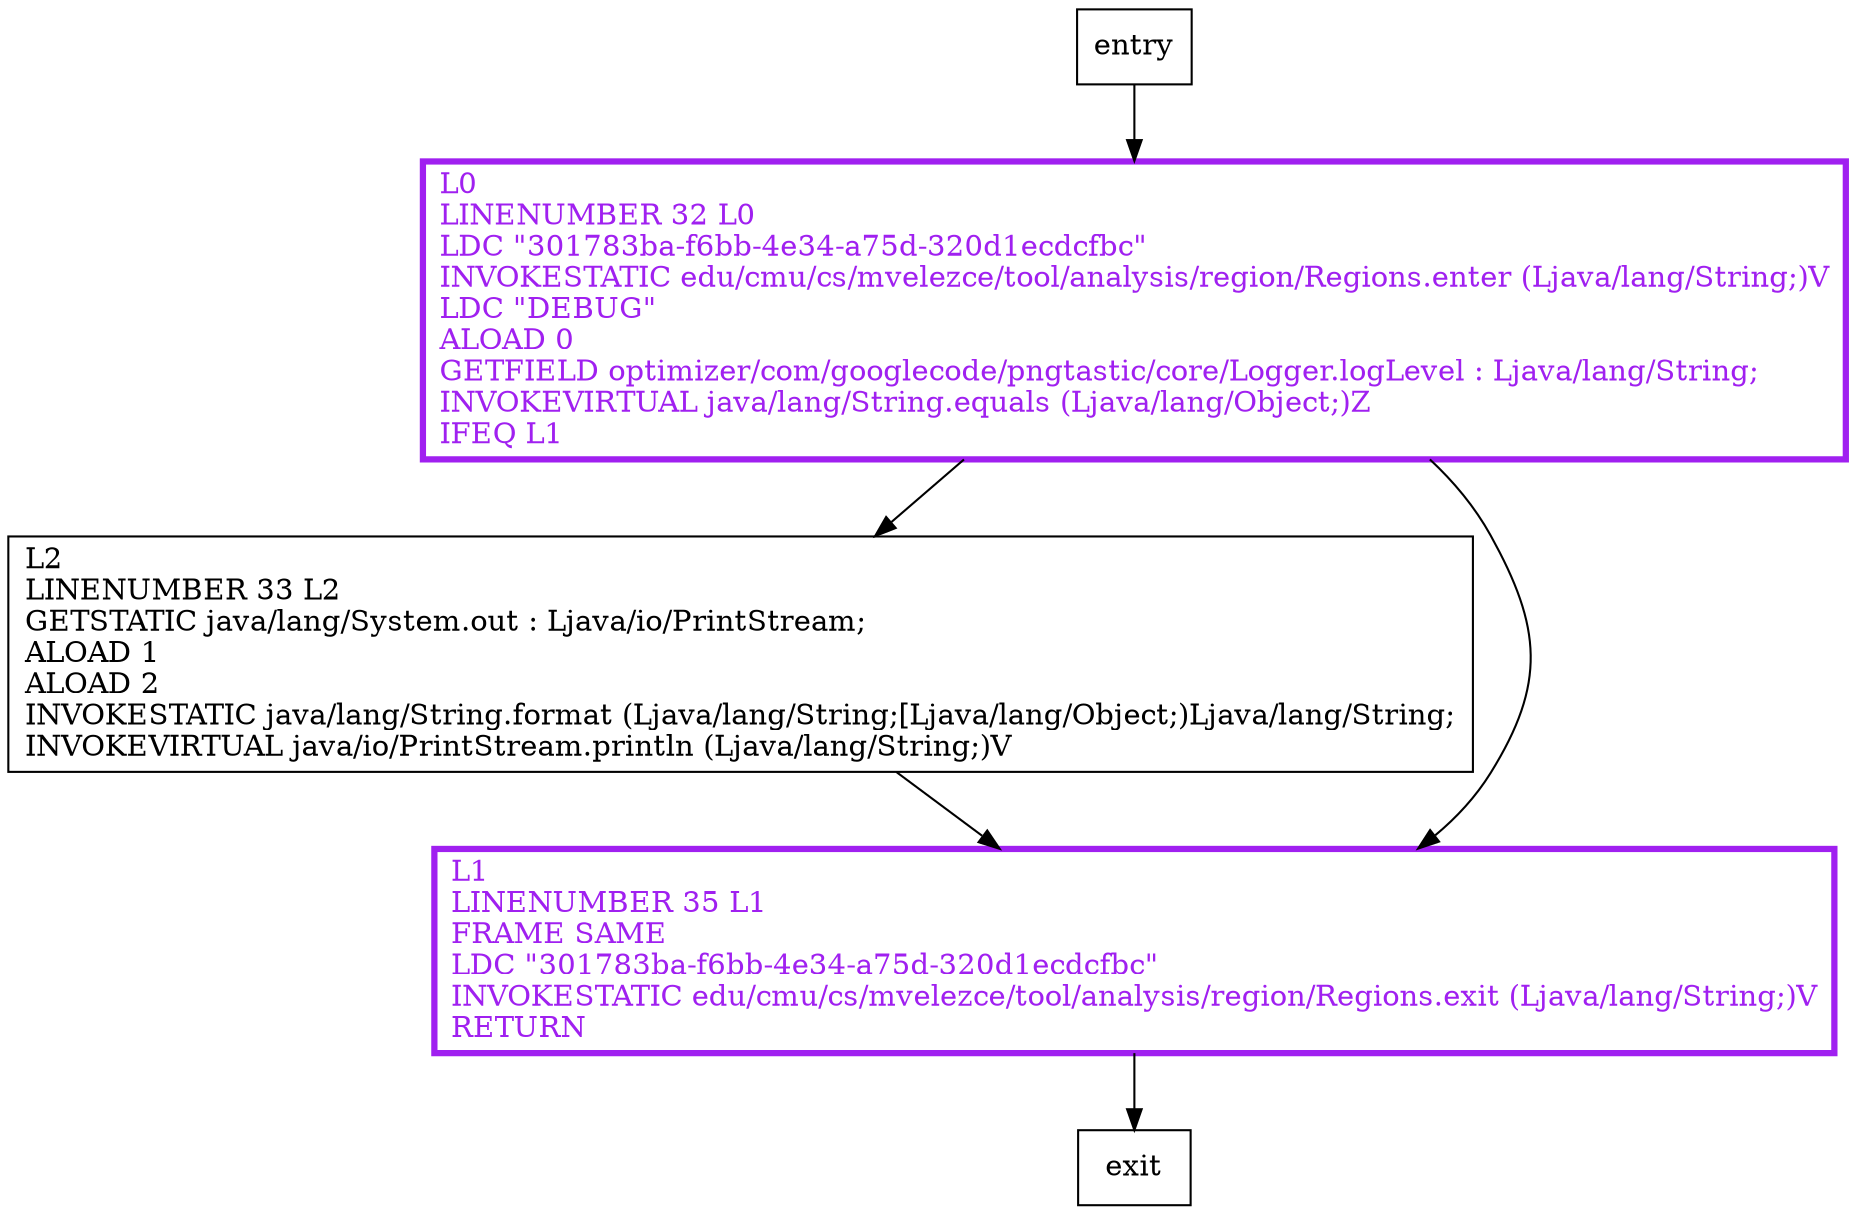 digraph debug {
node [shape=record];
1556730832 [label="L0\lLINENUMBER 32 L0\lLDC \"301783ba-f6bb-4e34-a75d-320d1ecdcfbc\"\lINVOKESTATIC edu/cmu/cs/mvelezce/tool/analysis/region/Regions.enter (Ljava/lang/String;)V\lLDC \"DEBUG\"\lALOAD 0\lGETFIELD optimizer/com/googlecode/pngtastic/core/Logger.logLevel : Ljava/lang/String;\lINVOKEVIRTUAL java/lang/String.equals (Ljava/lang/Object;)Z\lIFEQ L1\l"];
107075722 [label="L2\lLINENUMBER 33 L2\lGETSTATIC java/lang/System.out : Ljava/io/PrintStream;\lALOAD 1\lALOAD 2\lINVOKESTATIC java/lang/String.format (Ljava/lang/String;[Ljava/lang/Object;)Ljava/lang/String;\lINVOKEVIRTUAL java/io/PrintStream.println (Ljava/lang/String;)V\l"];
130211746 [label="L1\lLINENUMBER 35 L1\lFRAME SAME\lLDC \"301783ba-f6bb-4e34-a75d-320d1ecdcfbc\"\lINVOKESTATIC edu/cmu/cs/mvelezce/tool/analysis/region/Regions.exit (Ljava/lang/String;)V\lRETURN\l"];
entry;
exit;
1556730832 -> 107075722;
1556730832 -> 130211746;
entry -> 1556730832;
107075722 -> 130211746;
130211746 -> exit;
1556730832[fontcolor="purple", penwidth=3, color="purple"];
130211746[fontcolor="purple", penwidth=3, color="purple"];
}
